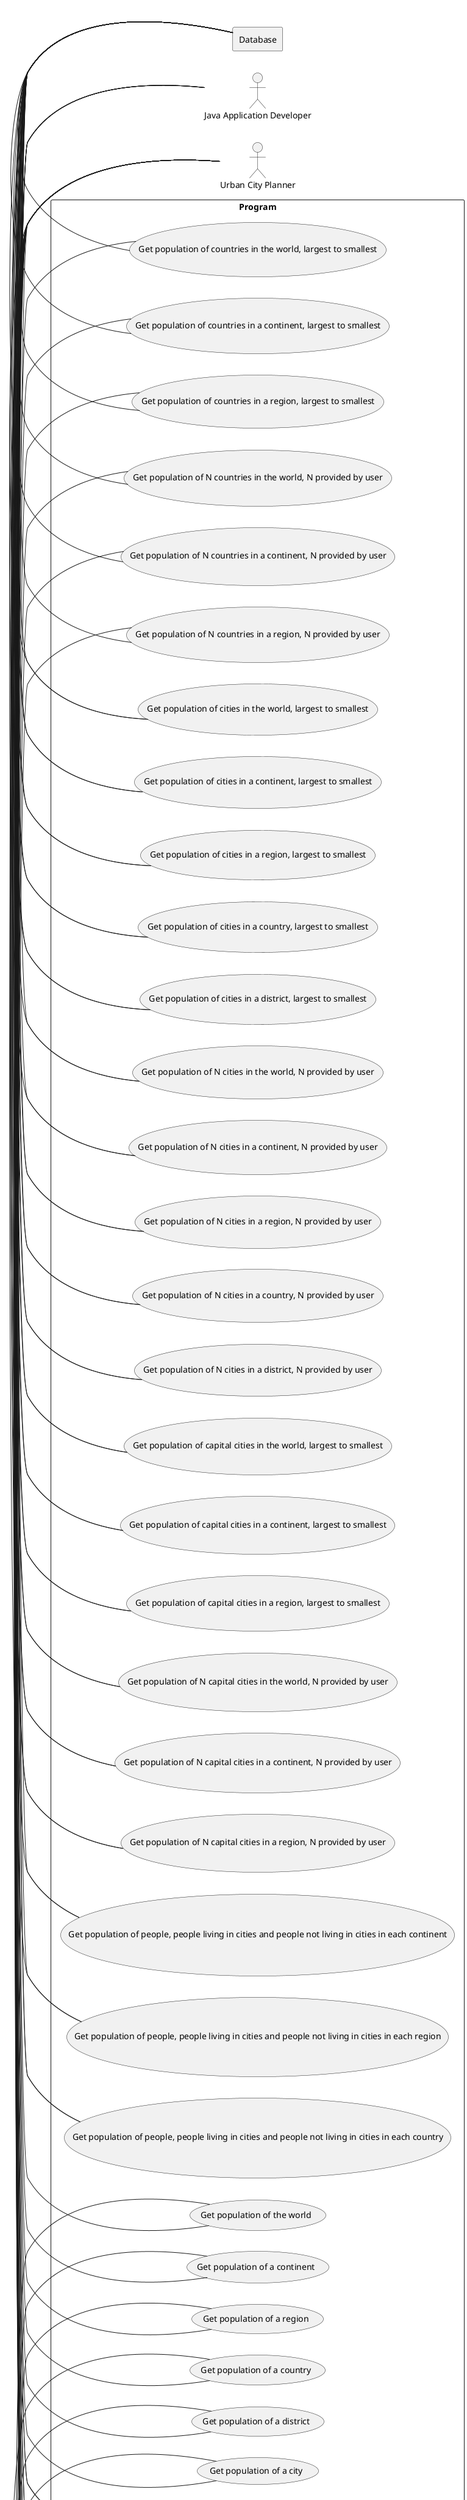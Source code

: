 @startuml
'https://plantuml.com/use-case-diagram

left to right direction

actor PopData as "Population Data Analyst"
actor UrbPlanner as "Urban City Planner"
actor JavaDev as "Java Application Developer"

rectangle Database

rectangle "Program" {
    usecase UC1 as "Get population of countries in the world, largest to smallest"
    usecase UC2 as "Get population of countries in a continent, largest to smallest"
    usecase UC3 as "Get population of countries in a region, largest to smallest"
    usecase UC4 as "Get population of N countries in the world, N provided by user"
    usecase UC5 as "Get population of N countries in a continent, N provided by user"
    usecase UC6 as "Get population of N countries in a region, N provided by user"
    usecase UC7 as "Get population of cities in the world, largest to smallest"
    usecase UC8 as "Get population of cities in a continent, largest to smallest"
    usecase UC9 as "Get population of cities in a region, largest to smallest"
    usecase UC10 as "Get population of cities in a country, largest to smallest"
    usecase UC11 as "Get population of cities in a district, largest to smallest"
    usecase UC12 as "Get population of N cities in the world, N provided by user"
    usecase UC13 as "Get population of N cities in a continent, N provided by user"
    usecase UC14 as "Get population of N cities in a region, N provided by user"
    usecase UC15 as "Get population of N cities in a country, N provided by user"
    usecase UC16 as "Get population of N cities in a district, N provided by user"
    usecase UC17 as "Get population of capital cities in the world, largest to smallest"
    usecase UC18 as "Get population of capital cities in a continent, largest to smallest"
    usecase UC19 as "Get population of capital cities in a region, largest to smallest"
    usecase UC20 as "Get population of N capital cities in the world, N provided by user"
    usecase UC21 as "Get population of N capital cities in a continent, N provided by user"
    usecase UC22 as "Get population of N capital cities in a region, N provided by user"
    usecase UC23 as "Get population of people, people living in cities and people not living in cities in each continent"
    usecase UC24 as "Get population of people, people living in cities and people not living in cities in each region"
    usecase UC25 as "Get population of people, people living in cities and people not living in cities in each country"
    usecase UC26 as "Get population of the world"
    usecase UC27 as "Get population of a continent"
    usecase UC28 as "Get population of a region"
    usecase UC29 as "Get population of a country"
    usecase UC30 as "Get population of a district"
    usecase UC31 as "Get population of a city"
    usecase UC32 as "Get population of people who speak Chinese"
    usecase UC33 as "Get population of people who speak English"
    usecase UC34 as "Get population of people who speak Hindi"
    usecase UC35 as "Get population of people who speak Spanish"
    usecase UC36 as "Get population of people who speak Arabic"
}

    PopData - UC1
    PopData - UC2
    PopData - UC3
    PopData - UC4
    PopData - UC5
    PopData - UC6
    UrbPlanner - UC7
    UrbPlanner - UC8
    UrbPlanner - UC9
    UrbPlanner - UC10
    UrbPlanner - UC11
    UrbPlanner - UC12
    UrbPlanner - UC13
    UrbPlanner - UC14
    UrbPlanner - UC15
    UrbPlanner - UC16
    UrbPlanner - UC17
    UrbPlanner - UC18
    UrbPlanner - UC19
    UrbPlanner - UC20
    UrbPlanner - UC21
    UrbPlanner - UC22
    UrbPlanner - UC23
    UrbPlanner - UC24
    UrbPlanner - UC25
    PopData - UC26
    PopData - UC27
    PopData - UC28
    PopData - UC29
    PopData - UC30
    PopData - UC31
    JavaDev - UC32
    JavaDev - UC33
    JavaDev - UC34
    JavaDev - UC35
    JavaDev - UC36

    UC1 - Database
    UC2 - Database
    UC3 - Database
    UC4 - Database
    UC5 - Database
    UC6 - Database
    UC7 - Database
    UC8 - Database
    UC9 - Database
    UC10 - Database
    UC11 - Database
    UC12 - Database
    UC13 - Database
    UC14 - Database
    UC15 - Database
    UC16 - Database
    UC17 - Database
    UC18 - Database
    UC19 - Database
    UC20 - Database
    UC21 - Database
    UC22 - Database
    UC23 - Database
    UC24 - Database
    UC25 - Database
    UC26 - Database
    UC27 - Database
    UC28 - Database
    UC29 - Database
    UC30 - Database
    UC31 - Database
    UC32 - Database
    UC33 - Database
    UC34 - Database
    UC35 - Database
    UC36 - Database

@enduml
